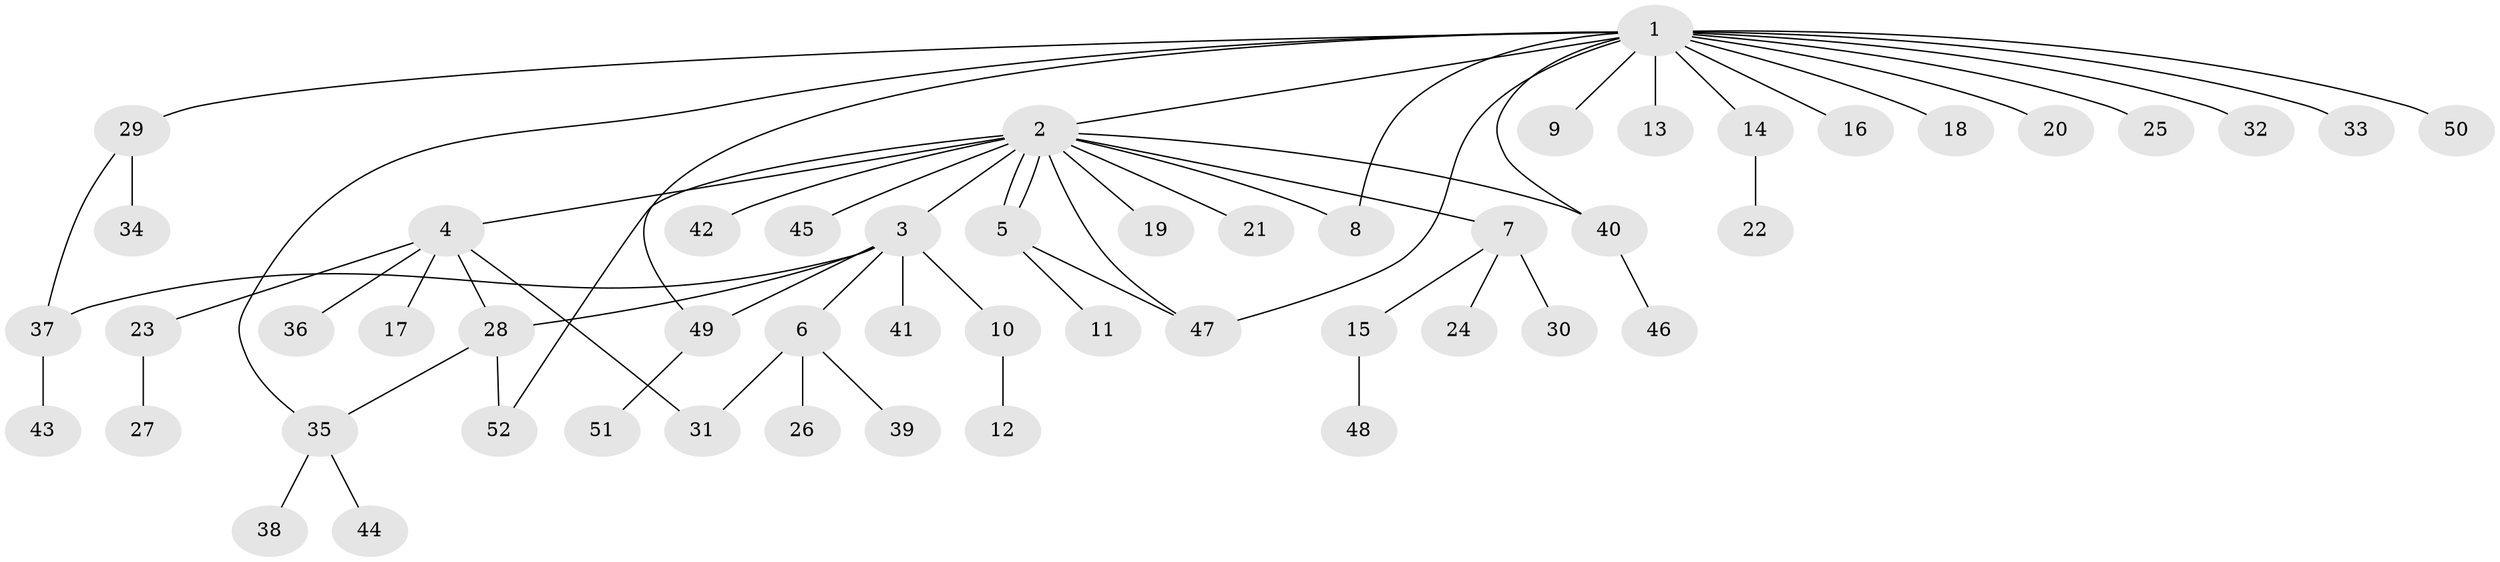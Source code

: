 // coarse degree distribution, {16: 0.02702702702702703, 12: 0.02702702702702703, 9: 0.02702702702702703, 6: 0.02702702702702703, 3: 0.10810810810810811, 4: 0.02702702702702703, 1: 0.6216216216216216, 2: 0.13513513513513514}
// Generated by graph-tools (version 1.1) at 2025/41/03/06/25 10:41:46]
// undirected, 52 vertices, 62 edges
graph export_dot {
graph [start="1"]
  node [color=gray90,style=filled];
  1;
  2;
  3;
  4;
  5;
  6;
  7;
  8;
  9;
  10;
  11;
  12;
  13;
  14;
  15;
  16;
  17;
  18;
  19;
  20;
  21;
  22;
  23;
  24;
  25;
  26;
  27;
  28;
  29;
  30;
  31;
  32;
  33;
  34;
  35;
  36;
  37;
  38;
  39;
  40;
  41;
  42;
  43;
  44;
  45;
  46;
  47;
  48;
  49;
  50;
  51;
  52;
  1 -- 2;
  1 -- 8;
  1 -- 9;
  1 -- 13;
  1 -- 14;
  1 -- 16;
  1 -- 18;
  1 -- 20;
  1 -- 25;
  1 -- 29;
  1 -- 32;
  1 -- 33;
  1 -- 35;
  1 -- 40;
  1 -- 47;
  1 -- 49;
  1 -- 50;
  2 -- 3;
  2 -- 4;
  2 -- 5;
  2 -- 5;
  2 -- 7;
  2 -- 8;
  2 -- 19;
  2 -- 21;
  2 -- 40;
  2 -- 42;
  2 -- 45;
  2 -- 47;
  2 -- 52;
  3 -- 6;
  3 -- 10;
  3 -- 28;
  3 -- 37;
  3 -- 41;
  3 -- 49;
  4 -- 17;
  4 -- 23;
  4 -- 28;
  4 -- 31;
  4 -- 36;
  5 -- 11;
  5 -- 47;
  6 -- 26;
  6 -- 31;
  6 -- 39;
  7 -- 15;
  7 -- 24;
  7 -- 30;
  10 -- 12;
  14 -- 22;
  15 -- 48;
  23 -- 27;
  28 -- 35;
  28 -- 52;
  29 -- 34;
  29 -- 37;
  35 -- 38;
  35 -- 44;
  37 -- 43;
  40 -- 46;
  49 -- 51;
}

